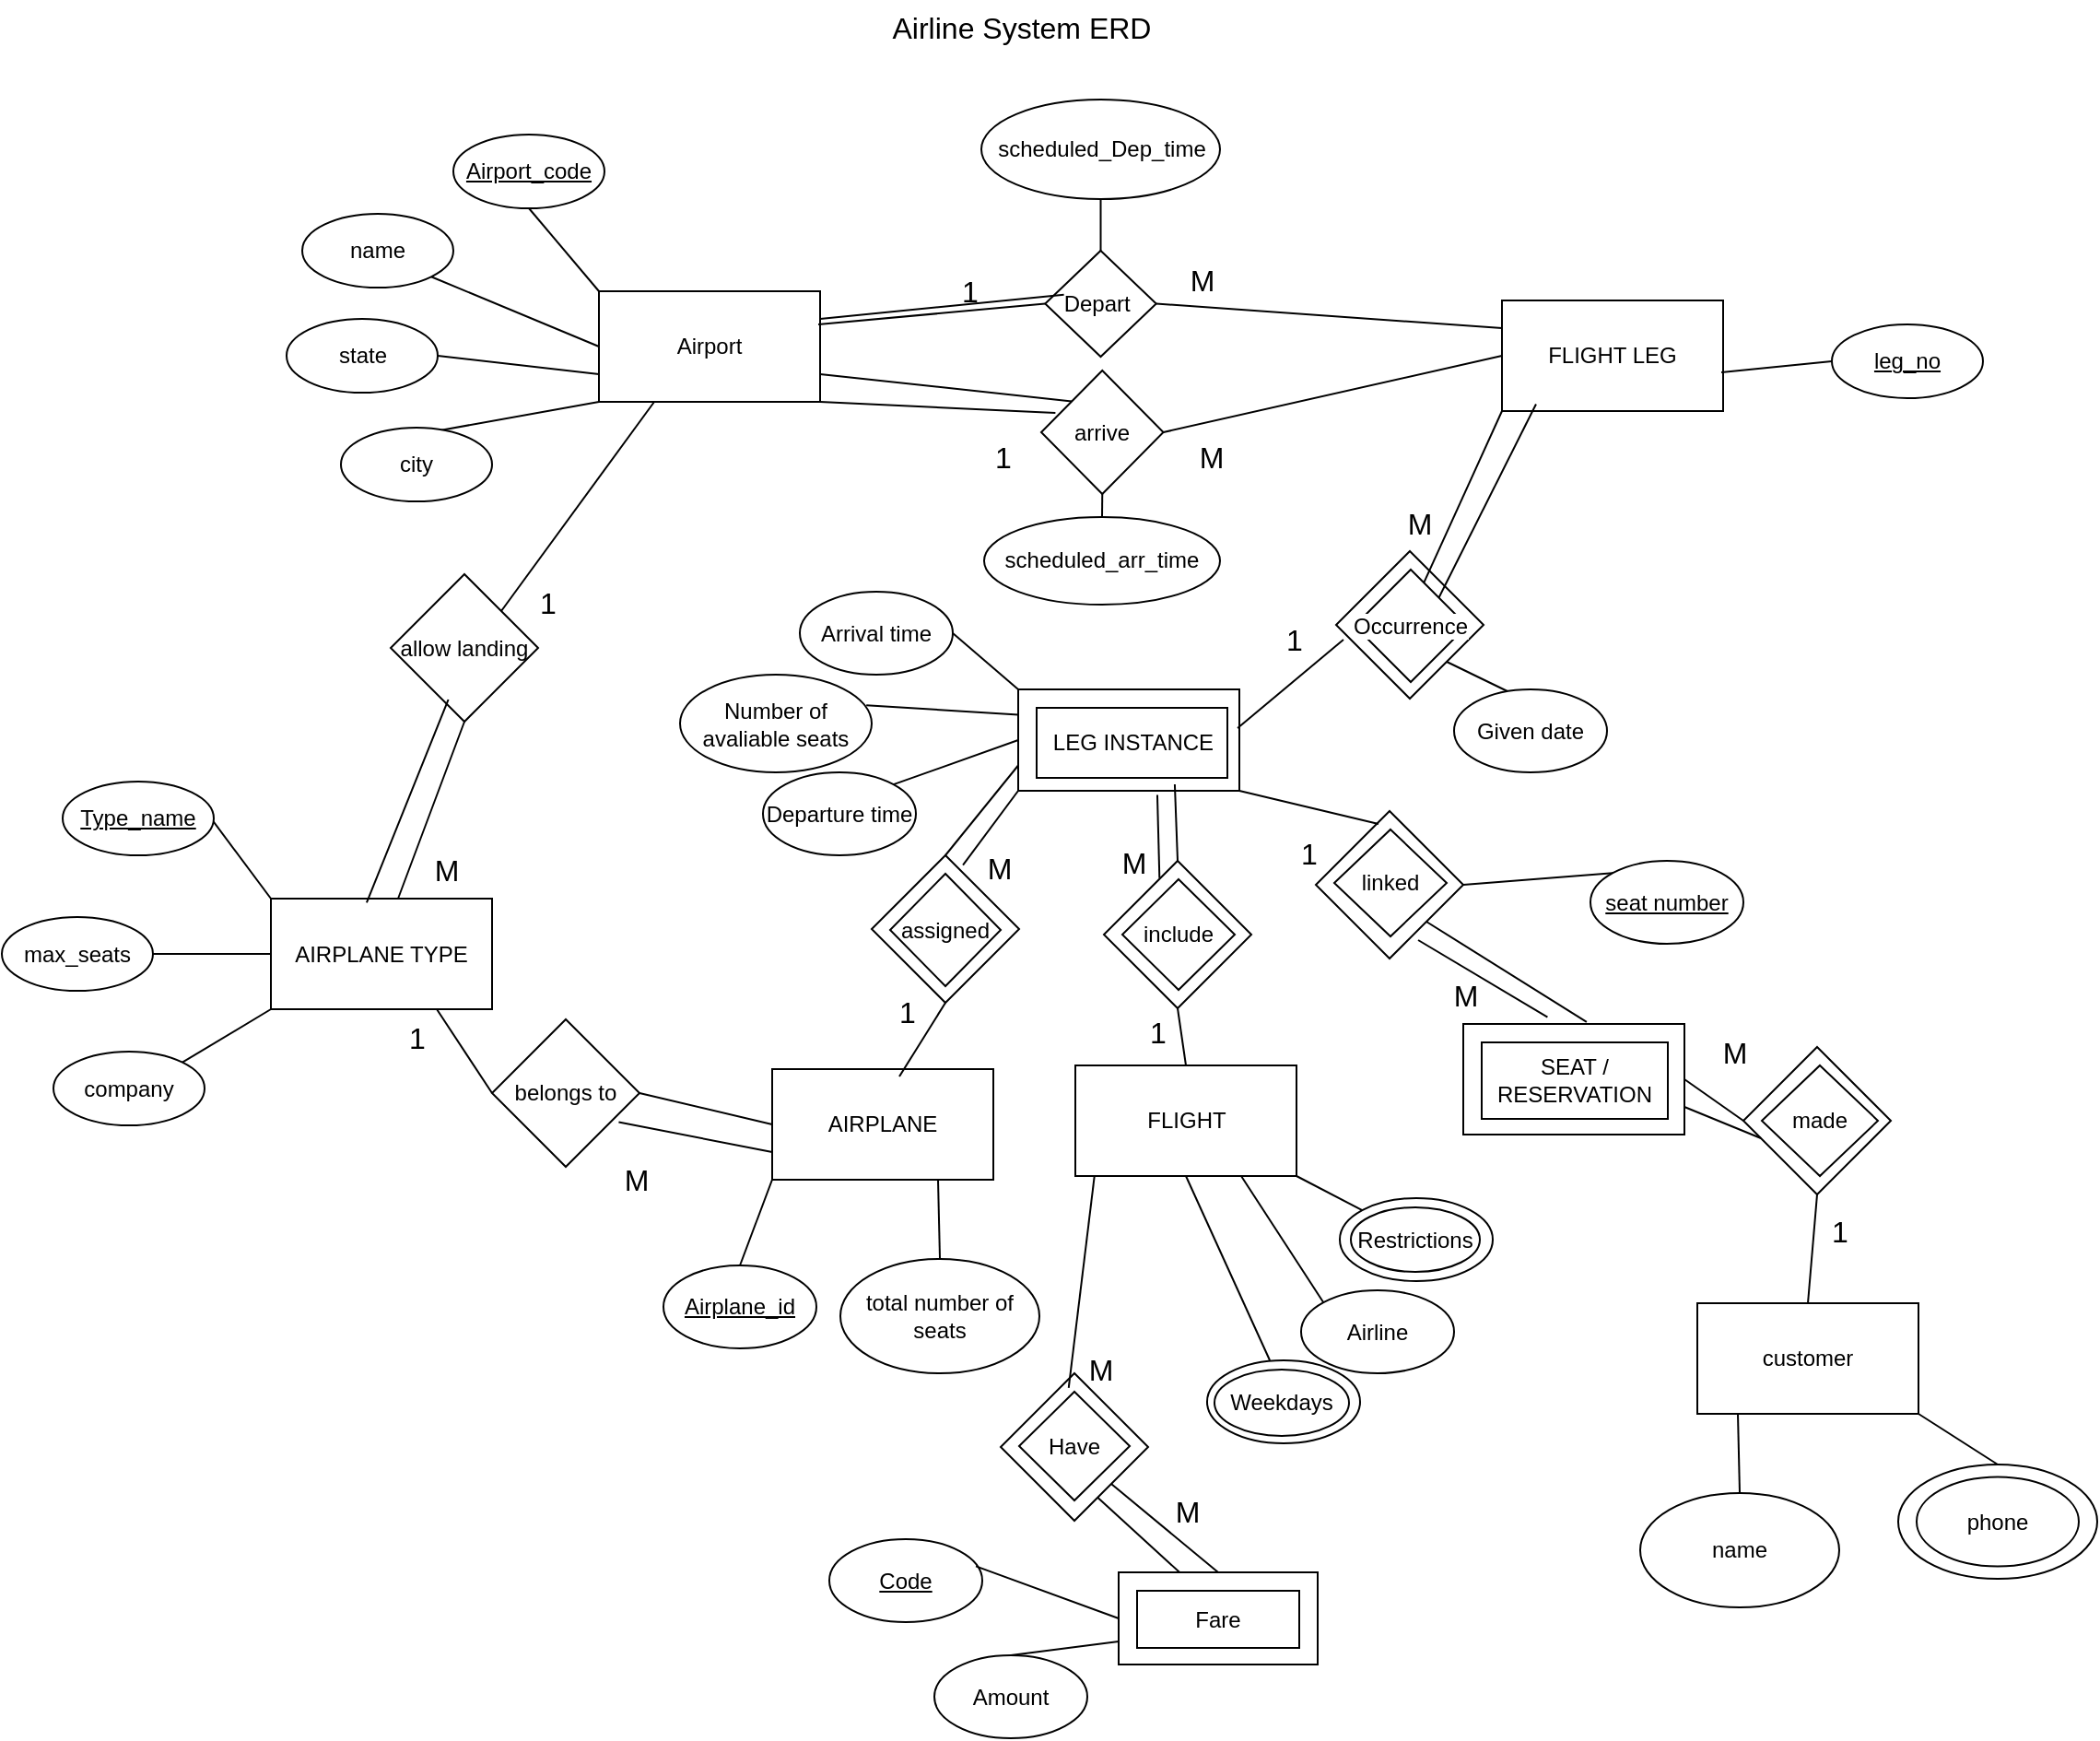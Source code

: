 <mxfile version="26.1.0">
  <diagram name="Page-1" id="H1IXSLMZ-ifQiYaxo1dl">
    <mxGraphModel dx="2400" dy="1438" grid="0" gridSize="10" guides="1" tooltips="1" connect="1" arrows="1" fold="1" page="0" pageScale="1" pageWidth="850" pageHeight="1100" math="0" shadow="0">
      <root>
        <mxCell id="0" />
        <mxCell id="1" parent="0" />
        <mxCell id="LOCd6UUGv3mW9nOgF0pl-1" value="Airport" style="rounded=0;whiteSpace=wrap;html=1;" vertex="1" parent="1">
          <mxGeometry x="-33" y="80" width="120" height="60" as="geometry" />
        </mxCell>
        <mxCell id="LOCd6UUGv3mW9nOgF0pl-2" value="" style="endArrow=none;html=1;rounded=0;fontSize=12;startSize=8;endSize=8;curved=1;entryX=0;entryY=1;entryDx=0;entryDy=0;exitX=0.655;exitY=0.037;exitDx=0;exitDy=0;exitPerimeter=0;" edge="1" parent="1" source="LOCd6UUGv3mW9nOgF0pl-9" target="LOCd6UUGv3mW9nOgF0pl-1">
          <mxGeometry width="50" height="50" relative="1" as="geometry">
            <mxPoint x="-81" y="205" as="sourcePoint" />
            <mxPoint x="-31" y="155" as="targetPoint" />
          </mxGeometry>
        </mxCell>
        <mxCell id="LOCd6UUGv3mW9nOgF0pl-3" value="" style="endArrow=none;html=1;rounded=0;fontSize=12;startSize=8;endSize=8;curved=1;exitX=1;exitY=0.5;exitDx=0;exitDy=0;entryX=0;entryY=0.75;entryDx=0;entryDy=0;" edge="1" parent="1" source="LOCd6UUGv3mW9nOgF0pl-8" target="LOCd6UUGv3mW9nOgF0pl-1">
          <mxGeometry width="50" height="50" relative="1" as="geometry">
            <mxPoint x="-108" y="171" as="sourcePoint" />
            <mxPoint x="-37" y="133" as="targetPoint" />
          </mxGeometry>
        </mxCell>
        <mxCell id="LOCd6UUGv3mW9nOgF0pl-4" value="" style="endArrow=none;html=1;rounded=0;fontSize=12;startSize=8;endSize=8;curved=1;entryX=0;entryY=0.5;entryDx=0;entryDy=0;exitX=1;exitY=1;exitDx=0;exitDy=0;" edge="1" parent="1" source="LOCd6UUGv3mW9nOgF0pl-7" target="LOCd6UUGv3mW9nOgF0pl-1">
          <mxGeometry width="50" height="50" relative="1" as="geometry">
            <mxPoint x="-111" y="90" as="sourcePoint" />
            <mxPoint x="-49" y="116" as="targetPoint" />
          </mxGeometry>
        </mxCell>
        <mxCell id="LOCd6UUGv3mW9nOgF0pl-5" value="" style="endArrow=none;html=1;rounded=0;fontSize=12;startSize=8;endSize=8;curved=1;entryX=0;entryY=0;entryDx=0;entryDy=0;exitX=0.5;exitY=1;exitDx=0;exitDy=0;" edge="1" parent="1" source="LOCd6UUGv3mW9nOgF0pl-6" target="LOCd6UUGv3mW9nOgF0pl-1">
          <mxGeometry width="50" height="50" relative="1" as="geometry">
            <mxPoint x="-87" y="50" as="sourcePoint" />
            <mxPoint x="-53" y="-17" as="targetPoint" />
          </mxGeometry>
        </mxCell>
        <mxCell id="LOCd6UUGv3mW9nOgF0pl-6" value="&lt;u&gt;Airport_code&lt;/u&gt;" style="ellipse;whiteSpace=wrap;html=1;" vertex="1" parent="1">
          <mxGeometry x="-112" y="-5" width="82" height="40" as="geometry" />
        </mxCell>
        <mxCell id="LOCd6UUGv3mW9nOgF0pl-7" value="name" style="ellipse;whiteSpace=wrap;html=1;" vertex="1" parent="1">
          <mxGeometry x="-194" y="38" width="82" height="40" as="geometry" />
        </mxCell>
        <mxCell id="LOCd6UUGv3mW9nOgF0pl-8" value="state" style="ellipse;whiteSpace=wrap;html=1;" vertex="1" parent="1">
          <mxGeometry x="-202.5" y="95" width="82" height="40" as="geometry" />
        </mxCell>
        <mxCell id="LOCd6UUGv3mW9nOgF0pl-9" value="city" style="ellipse;whiteSpace=wrap;html=1;" vertex="1" parent="1">
          <mxGeometry x="-173" y="154" width="82" height="40" as="geometry" />
        </mxCell>
        <mxCell id="LOCd6UUGv3mW9nOgF0pl-10" value="AIRPLANE" style="rounded=0;whiteSpace=wrap;html=1;" vertex="1" parent="1">
          <mxGeometry x="61" y="502" width="120" height="60" as="geometry" />
        </mxCell>
        <mxCell id="LOCd6UUGv3mW9nOgF0pl-11" value="LEG INSTANCE" style="rounded=0;whiteSpace=wrap;html=1;" vertex="1" parent="1">
          <mxGeometry x="194.5" y="296" width="120" height="55" as="geometry" />
        </mxCell>
        <mxCell id="LOCd6UUGv3mW9nOgF0pl-14" value="&lt;span style=&quot;color: rgb(0, 0, 0); font-family: Helvetica; font-size: 12px; font-style: normal; font-variant-ligatures: normal; font-variant-caps: normal; font-weight: 400; letter-spacing: normal; orphans: 2; text-align: center; text-indent: 0px; text-transform: none; widows: 2; word-spacing: 0px; -webkit-text-stroke-width: 0px; white-space: normal; background-color: rgb(255, 255, 255); text-decoration-thickness: initial; text-decoration-style: initial; text-decoration-color: initial; float: none; display: inline !important;&quot;&gt;SEAT / RESERVATION&lt;/span&gt;" style="rounded=0;whiteSpace=wrap;html=1;" vertex="1" parent="1">
          <mxGeometry x="436" y="477.5" width="120" height="60" as="geometry" />
        </mxCell>
        <mxCell id="LOCd6UUGv3mW9nOgF0pl-15" value="FLIGHT" style="rounded=0;whiteSpace=wrap;html=1;" vertex="1" parent="1">
          <mxGeometry x="225.5" y="500" width="120" height="60" as="geometry" />
        </mxCell>
        <mxCell id="LOCd6UUGv3mW9nOgF0pl-42" value="       FLIGHT LEG" style="rounded=0;whiteSpace=wrap;html=1;" vertex="1" parent="1">
          <mxGeometry x="457" y="85" width="120" height="60" as="geometry" />
        </mxCell>
        <mxCell id="LOCd6UUGv3mW9nOgF0pl-59" value="" style="endArrow=none;html=1;rounded=0;fontSize=12;startSize=8;endSize=8;curved=1;entryX=0.992;entryY=0.65;entryDx=0;entryDy=0;entryPerimeter=0;exitX=0;exitY=0.5;exitDx=0;exitDy=0;" edge="1" parent="1" source="LOCd6UUGv3mW9nOgF0pl-60" target="LOCd6UUGv3mW9nOgF0pl-42">
          <mxGeometry width="50" height="50" relative="1" as="geometry">
            <mxPoint x="680" y="193" as="sourcePoint" />
            <mxPoint x="834" y="219.5" as="targetPoint" />
          </mxGeometry>
        </mxCell>
        <mxCell id="LOCd6UUGv3mW9nOgF0pl-60" value="leg_no" style="ellipse;whiteSpace=wrap;html=1;fontStyle=4;verticalAlign=middle;labelBackgroundColor=none;labelBorderColor=none;textShadow=0;fontColor=default;" vertex="1" parent="1">
          <mxGeometry x="636" y="98" width="82" height="40" as="geometry" />
        </mxCell>
        <mxCell id="LOCd6UUGv3mW9nOgF0pl-63" value="Departure time" style="ellipse;whiteSpace=wrap;html=1;" vertex="1" parent="1">
          <mxGeometry x="56" y="341" width="83" height="45" as="geometry" />
        </mxCell>
        <mxCell id="LOCd6UUGv3mW9nOgF0pl-64" value="" style="endArrow=none;html=1;rounded=0;fontSize=12;startSize=8;endSize=8;curved=1;exitX=1;exitY=0;exitDx=0;exitDy=0;entryX=0;entryY=0.5;entryDx=0;entryDy=0;" edge="1" parent="1" source="LOCd6UUGv3mW9nOgF0pl-63" target="LOCd6UUGv3mW9nOgF0pl-11">
          <mxGeometry width="50" height="50" relative="1" as="geometry">
            <mxPoint x="53" y="324" as="sourcePoint" />
            <mxPoint x="110.04" y="289" as="targetPoint" />
          </mxGeometry>
        </mxCell>
        <mxCell id="LOCd6UUGv3mW9nOgF0pl-65" value="Arrival time" style="ellipse;whiteSpace=wrap;html=1;" vertex="1" parent="1">
          <mxGeometry x="76" y="243" width="83" height="45" as="geometry" />
        </mxCell>
        <mxCell id="LOCd6UUGv3mW9nOgF0pl-66" value="" style="endArrow=none;html=1;rounded=0;fontSize=12;startSize=8;endSize=8;curved=1;entryX=1;entryY=0.5;entryDx=0;entryDy=0;exitX=0;exitY=0;exitDx=0;exitDy=0;" edge="1" parent="1" source="LOCd6UUGv3mW9nOgF0pl-11" target="LOCd6UUGv3mW9nOgF0pl-65">
          <mxGeometry width="50" height="50" relative="1" as="geometry">
            <mxPoint x="87" y="269" as="sourcePoint" />
            <mxPoint x="47" y="276" as="targetPoint" />
          </mxGeometry>
        </mxCell>
        <mxCell id="LOCd6UUGv3mW9nOgF0pl-67" value="Number of avaliable seats" style="ellipse;whiteSpace=wrap;html=1;" vertex="1" parent="1">
          <mxGeometry x="11" y="288" width="104" height="53" as="geometry" />
        </mxCell>
        <mxCell id="LOCd6UUGv3mW9nOgF0pl-68" value="" style="endArrow=none;html=1;rounded=0;fontSize=12;startSize=8;endSize=8;curved=1;entryX=0;entryY=0.25;entryDx=0;entryDy=0;exitX=0.972;exitY=0.314;exitDx=0;exitDy=0;exitPerimeter=0;" edge="1" parent="1" source="LOCd6UUGv3mW9nOgF0pl-67" target="LOCd6UUGv3mW9nOgF0pl-11">
          <mxGeometry width="50" height="50" relative="1" as="geometry">
            <mxPoint x="251" y="352" as="sourcePoint" />
            <mxPoint x="251" y="327" as="targetPoint" />
          </mxGeometry>
        </mxCell>
        <mxCell id="LOCd6UUGv3mW9nOgF0pl-77" value="Given date" style="ellipse;whiteSpace=wrap;html=1;" vertex="1" parent="1">
          <mxGeometry x="431" y="296" width="83" height="45" as="geometry" />
        </mxCell>
        <mxCell id="LOCd6UUGv3mW9nOgF0pl-79" value="" style="rhombus;whiteSpace=wrap;html=1;" vertex="1" parent="1">
          <mxGeometry x="367" y="221" width="80" height="80" as="geometry" />
        </mxCell>
        <mxCell id="LOCd6UUGv3mW9nOgF0pl-80" value="" style="endArrow=none;html=1;rounded=0;fontSize=12;startSize=8;endSize=8;curved=1;exitX=0.992;exitY=0.382;exitDx=0;exitDy=0;exitPerimeter=0;entryX=0.05;entryY=0.6;entryDx=0;entryDy=0;entryPerimeter=0;" edge="1" parent="1" source="LOCd6UUGv3mW9nOgF0pl-11" target="LOCd6UUGv3mW9nOgF0pl-79">
          <mxGeometry width="50" height="50" relative="1" as="geometry">
            <mxPoint x="334" y="322" as="sourcePoint" />
            <mxPoint x="384" y="272" as="targetPoint" />
          </mxGeometry>
        </mxCell>
        <mxCell id="LOCd6UUGv3mW9nOgF0pl-81" value="" style="endArrow=none;html=1;rounded=0;fontSize=12;startSize=8;endSize=8;curved=1;exitX=0.607;exitY=0.139;exitDx=0;exitDy=0;exitPerimeter=0;entryX=0;entryY=1;entryDx=0;entryDy=0;" edge="1" parent="1" source="LOCd6UUGv3mW9nOgF0pl-222" target="LOCd6UUGv3mW9nOgF0pl-42">
          <mxGeometry width="50" height="50" relative="1" as="geometry">
            <mxPoint x="426" y="241" as="sourcePoint" />
            <mxPoint x="495" y="227" as="targetPoint" />
          </mxGeometry>
        </mxCell>
        <mxCell id="LOCd6UUGv3mW9nOgF0pl-82" value="" style="endArrow=none;html=1;rounded=0;fontSize=12;startSize=8;endSize=8;curved=1;exitX=0.349;exitY=0.022;exitDx=0;exitDy=0;exitPerimeter=0;entryX=1;entryY=1;entryDx=0;entryDy=0;" edge="1" parent="1" source="LOCd6UUGv3mW9nOgF0pl-77" target="LOCd6UUGv3mW9nOgF0pl-79">
          <mxGeometry width="50" height="50" relative="1" as="geometry">
            <mxPoint x="367" y="319" as="sourcePoint" />
            <mxPoint x="420" y="293" as="targetPoint" />
          </mxGeometry>
        </mxCell>
        <mxCell id="LOCd6UUGv3mW9nOgF0pl-83" value="   linked " style="rhombus;whiteSpace=wrap;html=1;" vertex="1" parent="1">
          <mxGeometry x="356" y="362" width="80" height="80" as="geometry" />
        </mxCell>
        <mxCell id="LOCd6UUGv3mW9nOgF0pl-84" value="  assigned " style="rhombus;whiteSpace=wrap;html=1;" vertex="1" parent="1">
          <mxGeometry x="115" y="386" width="80" height="80" as="geometry" />
        </mxCell>
        <mxCell id="LOCd6UUGv3mW9nOgF0pl-85" value="" style="endArrow=none;html=1;rounded=0;fontSize=12;startSize=8;endSize=8;curved=1;entryX=1;entryY=1;entryDx=0;entryDy=0;exitX=0.425;exitY=0.088;exitDx=0;exitDy=0;exitPerimeter=0;" edge="1" parent="1" source="LOCd6UUGv3mW9nOgF0pl-83" target="LOCd6UUGv3mW9nOgF0pl-11">
          <mxGeometry width="50" height="50" relative="1" as="geometry">
            <mxPoint x="390" y="383" as="sourcePoint" />
            <mxPoint x="325" y="350" as="targetPoint" />
          </mxGeometry>
        </mxCell>
        <mxCell id="LOCd6UUGv3mW9nOgF0pl-86" value="" style="endArrow=none;html=1;rounded=0;fontSize=12;startSize=8;endSize=8;curved=1;entryX=0.5;entryY=0;entryDx=0;entryDy=0;exitX=0;exitY=0.75;exitDx=0;exitDy=0;" edge="1" parent="1" source="LOCd6UUGv3mW9nOgF0pl-11" target="LOCd6UUGv3mW9nOgF0pl-84">
          <mxGeometry width="50" height="50" relative="1" as="geometry">
            <mxPoint x="199" y="327" as="sourcePoint" />
            <mxPoint x="134" y="294" as="targetPoint" />
          </mxGeometry>
        </mxCell>
        <mxCell id="LOCd6UUGv3mW9nOgF0pl-87" value="" style="endArrow=none;html=1;rounded=0;fontSize=12;startSize=8;endSize=8;curved=1;exitX=0.575;exitY=0.067;exitDx=0;exitDy=0;exitPerimeter=0;entryX=0.5;entryY=1;entryDx=0;entryDy=0;" edge="1" parent="1" source="LOCd6UUGv3mW9nOgF0pl-10" target="LOCd6UUGv3mW9nOgF0pl-84">
          <mxGeometry width="50" height="50" relative="1" as="geometry">
            <mxPoint x="136" y="514" as="sourcePoint" />
            <mxPoint x="197" y="464" as="targetPoint" />
          </mxGeometry>
        </mxCell>
        <mxCell id="LOCd6UUGv3mW9nOgF0pl-88" value="" style="endArrow=none;html=1;rounded=0;fontSize=12;startSize=8;endSize=8;curved=1;entryX=1;entryY=1;entryDx=0;entryDy=0;exitX=0.558;exitY=-0.017;exitDx=0;exitDy=0;exitPerimeter=0;" edge="1" parent="1" source="LOCd6UUGv3mW9nOgF0pl-14" target="LOCd6UUGv3mW9nOgF0pl-83">
          <mxGeometry width="50" height="50" relative="1" as="geometry">
            <mxPoint x="497" y="494" as="sourcePoint" />
            <mxPoint x="434" y="433" as="targetPoint" />
          </mxGeometry>
        </mxCell>
        <mxCell id="LOCd6UUGv3mW9nOgF0pl-89" value="Weekdays" style="ellipse;whiteSpace=wrap;html=1;" vertex="1" parent="1">
          <mxGeometry x="297" y="660" width="83" height="45" as="geometry" />
        </mxCell>
        <mxCell id="LOCd6UUGv3mW9nOgF0pl-90" value="" style="endArrow=none;html=1;rounded=0;fontSize=12;startSize=8;endSize=8;curved=1;entryX=0.41;entryY=0;entryDx=0;entryDy=0;exitX=0.5;exitY=1;exitDx=0;exitDy=0;entryPerimeter=0;" edge="1" parent="1" source="LOCd6UUGv3mW9nOgF0pl-15" target="LOCd6UUGv3mW9nOgF0pl-89">
          <mxGeometry width="50" height="50" relative="1" as="geometry">
            <mxPoint x="282" y="-109" as="sourcePoint" />
            <mxPoint x="282" y="-171" as="targetPoint" />
          </mxGeometry>
        </mxCell>
        <mxCell id="LOCd6UUGv3mW9nOgF0pl-91" value="total number of seats" style="ellipse;whiteSpace=wrap;html=1;" vertex="1" parent="1">
          <mxGeometry x="98" y="605" width="108" height="62" as="geometry" />
        </mxCell>
        <mxCell id="LOCd6UUGv3mW9nOgF0pl-93" value="Airplane_id" style="ellipse;whiteSpace=wrap;html=1;fontStyle=4" vertex="1" parent="1">
          <mxGeometry x="2" y="608.5" width="83" height="45" as="geometry" />
        </mxCell>
        <mxCell id="LOCd6UUGv3mW9nOgF0pl-94" value="" style="endArrow=none;html=1;rounded=0;fontSize=12;startSize=8;endSize=8;curved=1;entryX=0.5;entryY=0;entryDx=0;entryDy=0;exitX=0;exitY=1;exitDx=0;exitDy=0;" edge="1" parent="1" source="LOCd6UUGv3mW9nOgF0pl-10" target="LOCd6UUGv3mW9nOgF0pl-93">
          <mxGeometry width="50" height="50" relative="1" as="geometry">
            <mxPoint x="8" y="713" as="sourcePoint" />
            <mxPoint x="8" y="651" as="targetPoint" />
          </mxGeometry>
        </mxCell>
        <mxCell id="LOCd6UUGv3mW9nOgF0pl-99" value="" style="endArrow=none;html=1;rounded=0;fontSize=12;startSize=8;endSize=8;curved=1;entryX=0.5;entryY=0;entryDx=0;entryDy=0;exitX=0.75;exitY=1;exitDx=0;exitDy=0;" edge="1" parent="1" source="LOCd6UUGv3mW9nOgF0pl-10" target="LOCd6UUGv3mW9nOgF0pl-91">
          <mxGeometry width="50" height="50" relative="1" as="geometry">
            <mxPoint x="244" y="569" as="sourcePoint" />
            <mxPoint x="141" y="599" as="targetPoint" />
          </mxGeometry>
        </mxCell>
        <mxCell id="LOCd6UUGv3mW9nOgF0pl-100" value="" style="endArrow=none;html=1;rounded=0;fontSize=12;startSize=8;endSize=8;curved=1;entryX=1;entryY=0.5;entryDx=0;entryDy=0;exitX=0;exitY=0.5;exitDx=0;exitDy=0;" edge="1" parent="1" source="LOCd6UUGv3mW9nOgF0pl-102" target="LOCd6UUGv3mW9nOgF0pl-14">
          <mxGeometry width="50" height="50" relative="1" as="geometry">
            <mxPoint x="581" y="532" as="sourcePoint" />
            <mxPoint x="509.5" y="532" as="targetPoint" />
          </mxGeometry>
        </mxCell>
        <mxCell id="LOCd6UUGv3mW9nOgF0pl-101" value="customer" style="rounded=0;whiteSpace=wrap;html=1;" vertex="1" parent="1">
          <mxGeometry x="563" y="629" width="120" height="60" as="geometry" />
        </mxCell>
        <mxCell id="LOCd6UUGv3mW9nOgF0pl-102" value="   made" style="rhombus;whiteSpace=wrap;html=1;" vertex="1" parent="1">
          <mxGeometry x="588" y="490" width="80" height="80" as="geometry" />
        </mxCell>
        <mxCell id="LOCd6UUGv3mW9nOgF0pl-104" value="" style="endArrow=none;html=1;rounded=0;fontSize=12;startSize=8;endSize=8;curved=1;entryX=0.5;entryY=0;entryDx=0;entryDy=0;exitX=0.5;exitY=1;exitDx=0;exitDy=0;" edge="1" parent="1" source="LOCd6UUGv3mW9nOgF0pl-102" target="LOCd6UUGv3mW9nOgF0pl-101">
          <mxGeometry width="50" height="50" relative="1" as="geometry">
            <mxPoint x="631" y="599" as="sourcePoint" />
            <mxPoint x="553" y="601" as="targetPoint" />
          </mxGeometry>
        </mxCell>
        <mxCell id="LOCd6UUGv3mW9nOgF0pl-105" value="" style="ellipse;whiteSpace=wrap;html=1;" vertex="1" parent="1">
          <mxGeometry x="672" y="716.5" width="108" height="62" as="geometry" />
        </mxCell>
        <mxCell id="LOCd6UUGv3mW9nOgF0pl-106" value="" style="endArrow=none;html=1;rounded=0;fontSize=12;startSize=8;endSize=8;curved=1;entryX=0.5;entryY=0;entryDx=0;entryDy=0;exitX=1;exitY=1;exitDx=0;exitDy=0;" edge="1" parent="1" target="LOCd6UUGv3mW9nOgF0pl-105" source="LOCd6UUGv3mW9nOgF0pl-101">
          <mxGeometry width="50" height="50" relative="1" as="geometry">
            <mxPoint x="725" y="673.5" as="sourcePoint" />
            <mxPoint x="715" y="710.5" as="targetPoint" />
          </mxGeometry>
        </mxCell>
        <mxCell id="LOCd6UUGv3mW9nOgF0pl-107" value="name" style="ellipse;whiteSpace=wrap;html=1;" vertex="1" parent="1">
          <mxGeometry x="532" y="732" width="108" height="62" as="geometry" />
        </mxCell>
        <mxCell id="LOCd6UUGv3mW9nOgF0pl-108" value="" style="endArrow=none;html=1;rounded=0;fontSize=12;startSize=8;endSize=8;curved=1;entryX=0.5;entryY=0;entryDx=0;entryDy=0;exitX=0.75;exitY=1;exitDx=0;exitDy=0;" edge="1" parent="1" target="LOCd6UUGv3mW9nOgF0pl-107">
          <mxGeometry width="50" height="50" relative="1" as="geometry">
            <mxPoint x="585" y="689" as="sourcePoint" />
            <mxPoint x="575" y="726" as="targetPoint" />
          </mxGeometry>
        </mxCell>
        <mxCell id="LOCd6UUGv3mW9nOgF0pl-109" value="" style="endArrow=none;html=1;rounded=0;fontSize=12;startSize=8;endSize=8;curved=1;entryX=1;entryY=0.5;entryDx=0;entryDy=0;exitX=0;exitY=0;exitDx=0;exitDy=0;" edge="1" parent="1" source="LOCd6UUGv3mW9nOgF0pl-110" target="LOCd6UUGv3mW9nOgF0pl-83">
          <mxGeometry width="50" height="50" relative="1" as="geometry">
            <mxPoint x="506" y="420" as="sourcePoint" />
            <mxPoint x="428" y="422" as="targetPoint" />
          </mxGeometry>
        </mxCell>
        <mxCell id="LOCd6UUGv3mW9nOgF0pl-110" value="seat number" style="ellipse;whiteSpace=wrap;html=1;fontStyle=4" vertex="1" parent="1">
          <mxGeometry x="505" y="389" width="83" height="45" as="geometry" />
        </mxCell>
        <mxCell id="LOCd6UUGv3mW9nOgF0pl-113" value="" style="endArrow=none;html=1;rounded=0;fontSize=12;startSize=8;endSize=8;curved=1;entryX=0;entryY=0;entryDx=0;entryDy=0;exitX=1;exitY=0;exitDx=0;exitDy=0;" edge="1" parent="1" source="LOCd6UUGv3mW9nOgF0pl-115" target="LOCd6UUGv3mW9nOgF0pl-114">
          <mxGeometry width="50" height="50" relative="1" as="geometry">
            <mxPoint x="-290" y="497" as="sourcePoint" />
            <mxPoint x="-235" y="501" as="targetPoint" />
          </mxGeometry>
        </mxCell>
        <mxCell id="LOCd6UUGv3mW9nOgF0pl-114" value="       AIRPLANE TYPE " style="rounded=0;whiteSpace=wrap;html=1;" vertex="1" parent="1">
          <mxGeometry x="-211" y="409.5" width="120" height="60" as="geometry" />
        </mxCell>
        <mxCell id="LOCd6UUGv3mW9nOgF0pl-115" value="Type_name" style="ellipse;whiteSpace=wrap;html=1;fontStyle=4" vertex="1" parent="1">
          <mxGeometry x="-324" y="346" width="82" height="40" as="geometry" />
        </mxCell>
        <mxCell id="LOCd6UUGv3mW9nOgF0pl-116" value="company" style="ellipse;whiteSpace=wrap;html=1;" vertex="1" parent="1">
          <mxGeometry x="-329" y="492.5" width="82" height="40" as="geometry" />
        </mxCell>
        <mxCell id="LOCd6UUGv3mW9nOgF0pl-117" value="" style="endArrow=none;html=1;rounded=0;fontSize=12;startSize=8;endSize=8;curved=1;exitX=1;exitY=0;exitDx=0;exitDy=0;entryX=0;entryY=1;entryDx=0;entryDy=0;" edge="1" parent="1" source="LOCd6UUGv3mW9nOgF0pl-116" target="LOCd6UUGv3mW9nOgF0pl-114">
          <mxGeometry width="50" height="50" relative="1" as="geometry">
            <mxPoint x="-314" y="641" as="sourcePoint" />
            <mxPoint x="-307" y="697" as="targetPoint" />
          </mxGeometry>
        </mxCell>
        <mxCell id="LOCd6UUGv3mW9nOgF0pl-118" value="max_seats" style="ellipse;whiteSpace=wrap;html=1;" vertex="1" parent="1">
          <mxGeometry x="-357" y="419.5" width="82" height="40" as="geometry" />
        </mxCell>
        <mxCell id="LOCd6UUGv3mW9nOgF0pl-119" value="" style="endArrow=none;html=1;rounded=0;fontSize=12;startSize=8;endSize=8;curved=1;entryX=1;entryY=0.5;entryDx=0;entryDy=0;exitX=0;exitY=0.5;exitDx=0;exitDy=0;" edge="1" parent="1" target="LOCd6UUGv3mW9nOgF0pl-118" source="LOCd6UUGv3mW9nOgF0pl-114">
          <mxGeometry width="50" height="50" relative="1" as="geometry">
            <mxPoint x="-374.5" y="623" as="sourcePoint" />
            <mxPoint x="-298.5" y="658" as="targetPoint" />
          </mxGeometry>
        </mxCell>
        <mxCell id="LOCd6UUGv3mW9nOgF0pl-120" value="  belongs to" style="rhombus;whiteSpace=wrap;html=1;" vertex="1" parent="1">
          <mxGeometry x="-91" y="475" width="80" height="80" as="geometry" />
        </mxCell>
        <mxCell id="LOCd6UUGv3mW9nOgF0pl-121" value="" style="endArrow=none;html=1;rounded=0;fontSize=12;startSize=8;endSize=8;curved=1;entryX=0;entryY=0.5;entryDx=0;entryDy=0;exitX=0.75;exitY=1;exitDx=0;exitDy=0;" edge="1" parent="1" source="LOCd6UUGv3mW9nOgF0pl-114" target="LOCd6UUGv3mW9nOgF0pl-120">
          <mxGeometry width="50" height="50" relative="1" as="geometry">
            <mxPoint x="-133" y="553" as="sourcePoint" />
            <mxPoint x="-57" y="588" as="targetPoint" />
          </mxGeometry>
        </mxCell>
        <mxCell id="LOCd6UUGv3mW9nOgF0pl-122" value="" style="endArrow=none;html=1;rounded=0;fontSize=12;startSize=8;endSize=8;curved=1;entryX=0;entryY=0.75;entryDx=0;entryDy=0;exitX=0.859;exitY=0.697;exitDx=0;exitDy=0;exitPerimeter=0;" edge="1" parent="1" source="LOCd6UUGv3mW9nOgF0pl-120" target="LOCd6UUGv3mW9nOgF0pl-10">
          <mxGeometry width="50" height="50" relative="1" as="geometry">
            <mxPoint x="-15" y="510" as="sourcePoint" />
            <mxPoint x="58" y="510" as="targetPoint" />
          </mxGeometry>
        </mxCell>
        <mxCell id="LOCd6UUGv3mW9nOgF0pl-123" value="" style="endArrow=none;html=1;rounded=0;fontSize=12;startSize=8;endSize=8;curved=1;entryX=0.25;entryY=1;entryDx=0;entryDy=0;exitX=1;exitY=0;exitDx=0;exitDy=0;" edge="1" parent="1" source="LOCd6UUGv3mW9nOgF0pl-124" target="LOCd6UUGv3mW9nOgF0pl-1">
          <mxGeometry width="50" height="50" relative="1" as="geometry">
            <mxPoint x="-113" y="364" as="sourcePoint" />
            <mxPoint x="-25" y="314" as="targetPoint" />
          </mxGeometry>
        </mxCell>
        <mxCell id="LOCd6UUGv3mW9nOgF0pl-124" value="allow landing" style="rhombus;whiteSpace=wrap;html=1;" vertex="1" parent="1">
          <mxGeometry x="-146" y="233.5" width="80" height="80" as="geometry" />
        </mxCell>
        <mxCell id="LOCd6UUGv3mW9nOgF0pl-125" value="" style="endArrow=none;html=1;rounded=0;fontSize=12;startSize=8;endSize=8;curved=1;exitX=0.575;exitY=0;exitDx=0;exitDy=0;entryX=0.5;entryY=1;entryDx=0;entryDy=0;exitPerimeter=0;" edge="1" parent="1" source="LOCd6UUGv3mW9nOgF0pl-114" target="LOCd6UUGv3mW9nOgF0pl-124">
          <mxGeometry width="50" height="50" relative="1" as="geometry">
            <mxPoint x="-82" y="525" as="sourcePoint" />
            <mxPoint x="-89" y="434" as="targetPoint" />
          </mxGeometry>
        </mxCell>
        <mxCell id="LOCd6UUGv3mW9nOgF0pl-127" value="Restrictions" style="ellipse;whiteSpace=wrap;html=1;" vertex="1" parent="1">
          <mxGeometry x="369" y="572" width="83" height="45" as="geometry" />
        </mxCell>
        <mxCell id="LOCd6UUGv3mW9nOgF0pl-128" value="" style="endArrow=none;html=1;rounded=0;fontSize=12;startSize=8;endSize=8;curved=1;entryX=0;entryY=0;entryDx=0;entryDy=0;exitX=1;exitY=1;exitDx=0;exitDy=0;" edge="1" parent="1" target="LOCd6UUGv3mW9nOgF0pl-127" source="LOCd6UUGv3mW9nOgF0pl-15">
          <mxGeometry width="50" height="50" relative="1" as="geometry">
            <mxPoint x="539" y="-135" as="sourcePoint" />
            <mxPoint x="408" y="-167" as="targetPoint" />
          </mxGeometry>
        </mxCell>
        <mxCell id="LOCd6UUGv3mW9nOgF0pl-129" value="Airline" style="ellipse;whiteSpace=wrap;html=1;" vertex="1" parent="1">
          <mxGeometry x="348" y="622" width="83" height="45" as="geometry" />
        </mxCell>
        <mxCell id="LOCd6UUGv3mW9nOgF0pl-130" value="" style="endArrow=none;html=1;rounded=0;fontSize=12;startSize=8;endSize=8;curved=1;entryX=0;entryY=0;entryDx=0;entryDy=0;exitX=0.75;exitY=1;exitDx=0;exitDy=0;" edge="1" parent="1" target="LOCd6UUGv3mW9nOgF0pl-129" source="LOCd6UUGv3mW9nOgF0pl-15">
          <mxGeometry width="50" height="50" relative="1" as="geometry">
            <mxPoint x="321" y="-128" as="sourcePoint" />
            <mxPoint x="190" y="-160" as="targetPoint" />
          </mxGeometry>
        </mxCell>
        <mxCell id="LOCd6UUGv3mW9nOgF0pl-134" value="Have" style="rhombus;whiteSpace=wrap;html=1;" vertex="1" parent="1">
          <mxGeometry x="185" y="667" width="80" height="80" as="geometry" />
        </mxCell>
        <mxCell id="LOCd6UUGv3mW9nOgF0pl-135" value="Amount" style="ellipse;whiteSpace=wrap;html=1;" vertex="1" parent="1">
          <mxGeometry x="149" y="820" width="83" height="45" as="geometry" />
        </mxCell>
        <mxCell id="LOCd6UUGv3mW9nOgF0pl-136" value="" style="endArrow=none;html=1;rounded=0;fontSize=12;startSize=8;endSize=8;curved=1;entryX=0.5;entryY=0;entryDx=0;entryDy=0;exitX=0;exitY=0.75;exitDx=0;exitDy=0;" edge="1" parent="1" source="LOCd6UUGv3mW9nOgF0pl-223" target="LOCd6UUGv3mW9nOgF0pl-135">
          <mxGeometry width="50" height="50" relative="1" as="geometry">
            <mxPoint x="176" y="-21" as="sourcePoint" />
            <mxPoint x="176" y="-83" as="targetPoint" />
          </mxGeometry>
        </mxCell>
        <mxCell id="LOCd6UUGv3mW9nOgF0pl-137" value="Code" style="ellipse;whiteSpace=wrap;html=1;fontStyle=4" vertex="1" parent="1">
          <mxGeometry x="92" y="757" width="83" height="45" as="geometry" />
        </mxCell>
        <mxCell id="LOCd6UUGv3mW9nOgF0pl-138" value="" style="endArrow=none;html=1;rounded=0;fontSize=12;startSize=8;endSize=8;curved=1;entryX=0.958;entryY=0.327;entryDx=0;entryDy=0;exitX=0;exitY=0.5;exitDx=0;exitDy=0;entryPerimeter=0;" edge="1" parent="1" source="LOCd6UUGv3mW9nOgF0pl-223" target="LOCd6UUGv3mW9nOgF0pl-137">
          <mxGeometry width="50" height="50" relative="1" as="geometry">
            <mxPoint x="230" y="-85" as="sourcePoint" />
            <mxPoint x="230" y="-147" as="targetPoint" />
          </mxGeometry>
        </mxCell>
        <mxCell id="LOCd6UUGv3mW9nOgF0pl-142" value="" style="endArrow=none;html=1;rounded=0;fontSize=12;startSize=8;endSize=8;curved=1;exitX=1;exitY=1;exitDx=0;exitDy=0;entryX=0.5;entryY=0;entryDx=0;entryDy=0;" edge="1" parent="1" source="LOCd6UUGv3mW9nOgF0pl-134" target="LOCd6UUGv3mW9nOgF0pl-223">
          <mxGeometry width="50" height="50" relative="1" as="geometry">
            <mxPoint x="426" y="298" as="sourcePoint" />
            <mxPoint x="344" y="-11" as="targetPoint" />
          </mxGeometry>
        </mxCell>
        <mxCell id="LOCd6UUGv3mW9nOgF0pl-144" value="" style="endArrow=none;html=1;rounded=0;fontSize=12;startSize=8;endSize=8;curved=1;exitX=0.5;exitY=0;exitDx=0;exitDy=0;entryX=0.5;entryY=1;entryDx=0;entryDy=0;" edge="1" parent="1" source="LOCd6UUGv3mW9nOgF0pl-15" target="LOCd6UUGv3mW9nOgF0pl-145">
          <mxGeometry width="50" height="50" relative="1" as="geometry">
            <mxPoint x="458" y="-11" as="sourcePoint" />
            <mxPoint x="429" y="23" as="targetPoint" />
          </mxGeometry>
        </mxCell>
        <mxCell id="LOCd6UUGv3mW9nOgF0pl-145" value="include" style="rhombus;whiteSpace=wrap;html=1;" vertex="1" parent="1">
          <mxGeometry x="241" y="389" width="80" height="80" as="geometry" />
        </mxCell>
        <mxCell id="LOCd6UUGv3mW9nOgF0pl-146" value="" style="endArrow=none;html=1;rounded=0;fontSize=12;startSize=8;endSize=8;curved=1;exitX=0.377;exitY=0.117;exitDx=0;exitDy=0;entryX=0.629;entryY=1.041;entryDx=0;entryDy=0;exitPerimeter=0;entryPerimeter=0;" edge="1" parent="1" source="LOCd6UUGv3mW9nOgF0pl-145" target="LOCd6UUGv3mW9nOgF0pl-11">
          <mxGeometry width="50" height="50" relative="1" as="geometry">
            <mxPoint x="175" y="157" as="sourcePoint" />
            <mxPoint x="164" y="269" as="targetPoint" />
          </mxGeometry>
        </mxCell>
        <mxCell id="LOCd6UUGv3mW9nOgF0pl-150" value="" style="endArrow=none;html=1;rounded=0;fontSize=12;startSize=8;endSize=8;curved=1;entryX=0.391;entryY=0.85;entryDx=0;entryDy=0;entryPerimeter=0;exitX=0.433;exitY=0.037;exitDx=0;exitDy=0;exitPerimeter=0;" edge="1" parent="1" source="LOCd6UUGv3mW9nOgF0pl-114" target="LOCd6UUGv3mW9nOgF0pl-124">
          <mxGeometry width="50" height="50" relative="1" as="geometry">
            <mxPoint x="-199" y="490" as="sourcePoint" />
            <mxPoint x="-149" y="440" as="targetPoint" />
          </mxGeometry>
        </mxCell>
        <mxCell id="LOCd6UUGv3mW9nOgF0pl-151" value="" style="endArrow=none;html=1;rounded=0;fontSize=12;startSize=8;endSize=8;curved=1;entryX=0.659;entryY=0.844;entryDx=0;entryDy=0;exitX=0.323;exitY=0.033;exitDx=0;exitDy=0;exitPerimeter=0;entryPerimeter=0;" edge="1" parent="1" source="LOCd6UUGv3mW9nOgF0pl-223" target="LOCd6UUGv3mW9nOgF0pl-134">
          <mxGeometry width="50" height="50" relative="1" as="geometry">
            <mxPoint x="279" y="-94" as="sourcePoint" />
            <mxPoint x="327" y="-148" as="targetPoint" />
          </mxGeometry>
        </mxCell>
        <mxCell id="LOCd6UUGv3mW9nOgF0pl-153" value="phone" style="ellipse;whiteSpace=wrap;html=1;" vertex="1" parent="1">
          <mxGeometry x="682" y="723.25" width="88" height="48.5" as="geometry" />
        </mxCell>
        <mxCell id="LOCd6UUGv3mW9nOgF0pl-156" value="" style="endArrow=none;html=1;rounded=0;fontSize=12;startSize=8;endSize=8;curved=1;entryX=0.154;entryY=0.938;entryDx=0;entryDy=0;entryPerimeter=0;exitX=1;exitY=0;exitDx=0;exitDy=0;" edge="1" parent="1" source="LOCd6UUGv3mW9nOgF0pl-222" target="LOCd6UUGv3mW9nOgF0pl-42">
          <mxGeometry width="50" height="50" relative="1" as="geometry">
            <mxPoint x="436" y="251" as="sourcePoint" />
            <mxPoint x="484" y="227" as="targetPoint" />
          </mxGeometry>
        </mxCell>
        <mxCell id="LOCd6UUGv3mW9nOgF0pl-157" value="M" style="text;html=1;align=center;verticalAlign=middle;resizable=0;points=[];autosize=1;strokeColor=none;fillColor=none;fontSize=16;" vertex="1" parent="1">
          <mxGeometry x="223.75" y="649" width="31" height="31" as="geometry" />
        </mxCell>
        <mxCell id="LOCd6UUGv3mW9nOgF0pl-158" value="M" style="text;html=1;align=center;verticalAlign=middle;resizable=0;points=[];autosize=1;strokeColor=none;fillColor=none;fontSize=16;" vertex="1" parent="1">
          <mxGeometry x="270" y="726" width="31" height="31" as="geometry" />
        </mxCell>
        <mxCell id="LOCd6UUGv3mW9nOgF0pl-159" value="M" style="text;html=1;align=center;verticalAlign=middle;resizable=0;points=[];autosize=1;strokeColor=none;fillColor=none;fontSize=16;" vertex="1" parent="1">
          <mxGeometry x="-132" y="378.5" width="31" height="31" as="geometry" />
        </mxCell>
        <mxCell id="LOCd6UUGv3mW9nOgF0pl-160" value="1" style="text;html=1;align=center;verticalAlign=middle;resizable=0;points=[];autosize=1;strokeColor=none;fillColor=none;fontSize=16;" vertex="1" parent="1">
          <mxGeometry x="-75" y="233.5" width="27" height="31" as="geometry" />
        </mxCell>
        <mxCell id="LOCd6UUGv3mW9nOgF0pl-162" value="" style="endArrow=none;html=1;rounded=0;fontSize=12;startSize=8;endSize=8;curved=1;entryX=0;entryY=1;entryDx=0;entryDy=0;exitX=0.619;exitY=0.066;exitDx=0;exitDy=0;exitPerimeter=0;" edge="1" parent="1" source="LOCd6UUGv3mW9nOgF0pl-84" target="LOCd6UUGv3mW9nOgF0pl-11">
          <mxGeometry width="50" height="50" relative="1" as="geometry">
            <mxPoint x="140" y="516" as="sourcePoint" />
            <mxPoint x="145" y="473" as="targetPoint" />
          </mxGeometry>
        </mxCell>
        <mxCell id="LOCd6UUGv3mW9nOgF0pl-163" value="M" style="text;html=1;align=center;verticalAlign=middle;resizable=0;points=[];autosize=1;strokeColor=none;fillColor=none;fontSize=16;" vertex="1" parent="1">
          <mxGeometry x="168" y="377" width="31" height="31" as="geometry" />
        </mxCell>
        <mxCell id="LOCd6UUGv3mW9nOgF0pl-164" value="1" style="text;html=1;align=center;verticalAlign=middle;resizable=0;points=[];autosize=1;strokeColor=none;fillColor=none;fontSize=16;" vertex="1" parent="1">
          <mxGeometry x="120" y="455" width="27" height="31" as="geometry" />
        </mxCell>
        <mxCell id="LOCd6UUGv3mW9nOgF0pl-165" value="1" style="text;html=1;align=center;verticalAlign=middle;resizable=0;points=[];autosize=1;strokeColor=none;fillColor=none;fontSize=16;" vertex="1" parent="1">
          <mxGeometry x="-145.5" y="469.5" width="27" height="31" as="geometry" />
        </mxCell>
        <mxCell id="LOCd6UUGv3mW9nOgF0pl-167" value="" style="endArrow=none;html=1;rounded=0;fontSize=12;startSize=8;endSize=8;curved=1;entryX=0;entryY=0.5;entryDx=0;entryDy=0;exitX=1;exitY=0.5;exitDx=0;exitDy=0;" edge="1" parent="1" source="LOCd6UUGv3mW9nOgF0pl-120" target="LOCd6UUGv3mW9nOgF0pl-10">
          <mxGeometry width="50" height="50" relative="1" as="geometry">
            <mxPoint x="5" y="569" as="sourcePoint" />
            <mxPoint x="50" y="566" as="targetPoint" />
          </mxGeometry>
        </mxCell>
        <mxCell id="LOCd6UUGv3mW9nOgF0pl-168" value="" style="endArrow=none;html=1;rounded=0;fontSize=12;startSize=8;endSize=8;curved=1;entryX=0.694;entryY=0.875;entryDx=0;entryDy=0;exitX=0.381;exitY=-0.062;exitDx=0;exitDy=0;exitPerimeter=0;entryPerimeter=0;" edge="1" parent="1" source="LOCd6UUGv3mW9nOgF0pl-14" target="LOCd6UUGv3mW9nOgF0pl-83">
          <mxGeometry width="50" height="50" relative="1" as="geometry">
            <mxPoint x="447" y="505" as="sourcePoint" />
            <mxPoint x="398" y="447" as="targetPoint" />
          </mxGeometry>
        </mxCell>
        <mxCell id="LOCd6UUGv3mW9nOgF0pl-169" value="M" style="text;html=1;align=center;verticalAlign=middle;resizable=0;points=[];autosize=1;strokeColor=none;fillColor=none;fontSize=16;" vertex="1" parent="1">
          <mxGeometry x="421" y="446.5" width="31" height="31" as="geometry" />
        </mxCell>
        <mxCell id="LOCd6UUGv3mW9nOgF0pl-170" value="1" style="text;html=1;align=center;verticalAlign=middle;resizable=0;points=[];autosize=1;strokeColor=none;fillColor=none;fontSize=16;" vertex="1" parent="1">
          <mxGeometry x="338" y="369" width="27" height="31" as="geometry" />
        </mxCell>
        <mxCell id="LOCd6UUGv3mW9nOgF0pl-171" value="M" style="text;html=1;align=center;verticalAlign=middle;resizable=0;points=[];autosize=1;strokeColor=none;fillColor=none;fontSize=16;" vertex="1" parent="1">
          <mxGeometry x="396" y="190" width="31" height="31" as="geometry" />
        </mxCell>
        <mxCell id="LOCd6UUGv3mW9nOgF0pl-173" value="" style="endArrow=none;html=1;rounded=0;fontSize=12;startSize=8;endSize=8;curved=1;exitX=0.5;exitY=0;exitDx=0;exitDy=0;entryX=0.708;entryY=0.937;entryDx=0;entryDy=0;entryPerimeter=0;" edge="1" parent="1" source="LOCd6UUGv3mW9nOgF0pl-145" target="LOCd6UUGv3mW9nOgF0pl-11">
          <mxGeometry width="50" height="50" relative="1" as="geometry">
            <mxPoint x="280" y="174" as="sourcePoint" />
            <mxPoint x="271" y="271" as="targetPoint" />
          </mxGeometry>
        </mxCell>
        <mxCell id="LOCd6UUGv3mW9nOgF0pl-176" value="1" style="text;html=1;align=center;verticalAlign=middle;resizable=0;points=[];autosize=1;strokeColor=none;fillColor=none;fontSize=16;" vertex="1" parent="1">
          <mxGeometry x="256.5" y="466" width="27" height="31" as="geometry" />
        </mxCell>
        <mxCell id="LOCd6UUGv3mW9nOgF0pl-177" value="1" style="text;html=1;align=center;verticalAlign=middle;resizable=0;points=[];autosize=1;strokeColor=none;fillColor=none;fontSize=16;" vertex="1" parent="1">
          <mxGeometry x="330" y="253" width="27" height="31" as="geometry" />
        </mxCell>
        <mxCell id="LOCd6UUGv3mW9nOgF0pl-178" value="M" style="text;html=1;align=center;verticalAlign=middle;resizable=0;points=[];autosize=1;strokeColor=none;fillColor=none;fontSize=16;" vertex="1" parent="1">
          <mxGeometry x="-29" y="546" width="31" height="31" as="geometry" />
        </mxCell>
        <mxCell id="LOCd6UUGv3mW9nOgF0pl-179" value="" style="endArrow=none;html=1;rounded=0;fontSize=12;startSize=8;endSize=8;curved=1;entryX=0.992;entryY=0.3;entryDx=0;entryDy=0;exitX=0;exitY=0.5;exitDx=0;exitDy=0;entryPerimeter=0;" edge="1" parent="1" source="LOCd6UUGv3mW9nOgF0pl-181" target="LOCd6UUGv3mW9nOgF0pl-1">
          <mxGeometry width="50" height="50" relative="1" as="geometry">
            <mxPoint x="175" y="119" as="sourcePoint" />
            <mxPoint x="84" y="106" as="targetPoint" />
          </mxGeometry>
        </mxCell>
        <mxCell id="LOCd6UUGv3mW9nOgF0pl-180" value="" style="endArrow=none;html=1;rounded=0;fontSize=12;startSize=8;endSize=8;curved=1;entryX=1;entryY=0.75;entryDx=0;entryDy=0;exitX=0;exitY=0;exitDx=0;exitDy=0;" edge="1" parent="1" source="LOCd6UUGv3mW9nOgF0pl-182" target="LOCd6UUGv3mW9nOgF0pl-1">
          <mxGeometry width="50" height="50" relative="1" as="geometry">
            <mxPoint x="178" y="170" as="sourcePoint" />
            <mxPoint x="87" y="157" as="targetPoint" />
          </mxGeometry>
        </mxCell>
        <mxCell id="LOCd6UUGv3mW9nOgF0pl-181" value="Depart&amp;nbsp;" style="rhombus;whiteSpace=wrap;html=1;" vertex="1" parent="1">
          <mxGeometry x="209.13" y="58" width="60.25" height="57.5" as="geometry" />
        </mxCell>
        <mxCell id="LOCd6UUGv3mW9nOgF0pl-182" value="arrive" style="rhombus;whiteSpace=wrap;html=1;" vertex="1" parent="1">
          <mxGeometry x="207" y="123" width="66.25" height="67" as="geometry" />
        </mxCell>
        <mxCell id="LOCd6UUGv3mW9nOgF0pl-183" value="" style="endArrow=none;html=1;rounded=0;fontSize=12;startSize=8;endSize=8;curved=1;entryX=1;entryY=0.25;entryDx=0;entryDy=0;exitX=0.169;exitY=0.416;exitDx=0;exitDy=0;exitPerimeter=0;" edge="1" parent="1" source="LOCd6UUGv3mW9nOgF0pl-181" target="LOCd6UUGv3mW9nOgF0pl-1">
          <mxGeometry width="50" height="50" relative="1" as="geometry">
            <mxPoint x="328" y="143" as="sourcePoint" />
            <mxPoint x="244" y="139" as="targetPoint" />
          </mxGeometry>
        </mxCell>
        <mxCell id="LOCd6UUGv3mW9nOgF0pl-184" value="" style="endArrow=none;html=1;rounded=0;fontSize=12;startSize=8;endSize=8;curved=1;entryX=1;entryY=0.5;entryDx=0;entryDy=0;exitX=0;exitY=0.5;exitDx=0;exitDy=0;" edge="1" parent="1" source="LOCd6UUGv3mW9nOgF0pl-42" target="LOCd6UUGv3mW9nOgF0pl-182">
          <mxGeometry width="50" height="50" relative="1" as="geometry">
            <mxPoint x="484" y="182" as="sourcePoint" />
            <mxPoint x="258" y="120" as="targetPoint" />
          </mxGeometry>
        </mxCell>
        <mxCell id="LOCd6UUGv3mW9nOgF0pl-188" value="" style="endArrow=none;html=1;rounded=0;fontSize=12;startSize=8;endSize=8;curved=1;entryX=0.086;entryY=1.007;entryDx=0;entryDy=0;entryPerimeter=0;exitX=0.461;exitY=0.099;exitDx=0;exitDy=0;exitPerimeter=0;" edge="1" parent="1" source="LOCd6UUGv3mW9nOgF0pl-134" target="LOCd6UUGv3mW9nOgF0pl-15">
          <mxGeometry width="50" height="50" relative="1" as="geometry">
            <mxPoint x="231" y="706" as="sourcePoint" />
            <mxPoint x="236" y="570" as="targetPoint" />
          </mxGeometry>
        </mxCell>
        <mxCell id="LOCd6UUGv3mW9nOgF0pl-189" value="M" style="text;html=1;align=center;verticalAlign=middle;resizable=0;points=[];autosize=1;strokeColor=none;fillColor=none;fontSize=16;" vertex="1" parent="1">
          <mxGeometry x="278" y="58" width="31" height="31" as="geometry" />
        </mxCell>
        <mxCell id="LOCd6UUGv3mW9nOgF0pl-190" value="M" style="text;html=1;align=center;verticalAlign=middle;resizable=0;points=[];autosize=1;strokeColor=none;fillColor=none;fontSize=16;" vertex="1" parent="1">
          <mxGeometry x="283.5" y="154" width="31" height="31" as="geometry" />
        </mxCell>
        <mxCell id="LOCd6UUGv3mW9nOgF0pl-191" value="1" style="text;html=1;align=center;verticalAlign=middle;resizable=0;points=[];autosize=1;strokeColor=none;fillColor=none;fontSize=16;" vertex="1" parent="1">
          <mxGeometry x="172" y="154" width="27" height="31" as="geometry" />
        </mxCell>
        <mxCell id="LOCd6UUGv3mW9nOgF0pl-192" value="1" style="text;html=1;align=center;verticalAlign=middle;resizable=0;points=[];autosize=1;strokeColor=none;fillColor=none;fontSize=16;" vertex="1" parent="1">
          <mxGeometry x="154" y="64" width="27" height="31" as="geometry" />
        </mxCell>
        <mxCell id="LOCd6UUGv3mW9nOgF0pl-193" value="" style="endArrow=none;html=1;rounded=0;fontSize=12;startSize=8;endSize=8;curved=1;entryX=1;entryY=1;entryDx=0;entryDy=0;exitX=0.116;exitY=0.344;exitDx=0;exitDy=0;exitPerimeter=0;" edge="1" parent="1" source="LOCd6UUGv3mW9nOgF0pl-182" target="LOCd6UUGv3mW9nOgF0pl-1">
          <mxGeometry width="50" height="50" relative="1" as="geometry">
            <mxPoint x="484" y="197" as="sourcePoint" />
            <mxPoint x="251" y="212" as="targetPoint" />
          </mxGeometry>
        </mxCell>
        <mxCell id="LOCd6UUGv3mW9nOgF0pl-194" value="" style="endArrow=none;html=1;rounded=0;fontSize=12;startSize=8;endSize=8;curved=1;entryX=1;entryY=0.5;entryDx=0;entryDy=0;exitX=0;exitY=0.25;exitDx=0;exitDy=0;" edge="1" parent="1" source="LOCd6UUGv3mW9nOgF0pl-42" target="LOCd6UUGv3mW9nOgF0pl-181">
          <mxGeometry width="50" height="50" relative="1" as="geometry">
            <mxPoint x="484" y="182" as="sourcePoint" />
            <mxPoint x="258" y="120" as="targetPoint" />
          </mxGeometry>
        </mxCell>
        <mxCell id="LOCd6UUGv3mW9nOgF0pl-195" value="M" style="text;html=1;align=center;verticalAlign=middle;resizable=0;points=[];autosize=1;strokeColor=none;fillColor=none;fontSize=16;" vertex="1" parent="1">
          <mxGeometry x="241" y="374" width="31" height="31" as="geometry" />
        </mxCell>
        <mxCell id="LOCd6UUGv3mW9nOgF0pl-199" value="   linked " style="rhombus;whiteSpace=wrap;html=1;" vertex="1" parent="1">
          <mxGeometry x="366" y="372" width="61" height="58" as="geometry" />
        </mxCell>
        <mxCell id="LOCd6UUGv3mW9nOgF0pl-202" value="Weekdays" style="ellipse;whiteSpace=wrap;html=1;" vertex="1" parent="1">
          <mxGeometry x="301" y="665" width="73" height="36" as="geometry" />
        </mxCell>
        <mxCell id="LOCd6UUGv3mW9nOgF0pl-203" value="Restrictions" style="ellipse;whiteSpace=wrap;html=1;" vertex="1" parent="1">
          <mxGeometry x="375" y="577" width="70" height="35" as="geometry" />
        </mxCell>
        <mxCell id="LOCd6UUGv3mW9nOgF0pl-204" value="&lt;span style=&quot;color: rgb(0, 0, 0); font-family: Helvetica; font-size: 12px; font-style: normal; font-variant-ligatures: normal; font-variant-caps: normal; font-weight: 400; letter-spacing: normal; orphans: 2; text-align: center; text-indent: 0px; text-transform: none; widows: 2; word-spacing: 0px; -webkit-text-stroke-width: 0px; white-space: normal; background-color: rgb(255, 255, 255); text-decoration-thickness: initial; text-decoration-style: initial; text-decoration-color: initial; float: none; display: inline !important;&quot;&gt;SEAT / RESERVATION&lt;/span&gt;" style="rounded=0;whiteSpace=wrap;html=1;" vertex="1" parent="1">
          <mxGeometry x="446" y="487.5" width="101" height="41.5" as="geometry" />
        </mxCell>
        <mxCell id="LOCd6UUGv3mW9nOgF0pl-205" value="   made" style="rhombus;whiteSpace=wrap;html=1;" vertex="1" parent="1">
          <mxGeometry x="598" y="500" width="63" height="60" as="geometry" />
        </mxCell>
        <mxCell id="LOCd6UUGv3mW9nOgF0pl-207" value="" style="endArrow=none;html=1;rounded=0;fontSize=12;startSize=8;endSize=8;curved=1;exitX=0.5;exitY=0;exitDx=0;exitDy=0;entryX=0.5;entryY=1;entryDx=0;entryDy=0;" edge="1" parent="1" source="LOCd6UUGv3mW9nOgF0pl-181" target="LOCd6UUGv3mW9nOgF0pl-208">
          <mxGeometry width="50" height="50" relative="1" as="geometry">
            <mxPoint x="225.5" y="40" as="sourcePoint" />
            <mxPoint x="215" y="37" as="targetPoint" />
          </mxGeometry>
        </mxCell>
        <mxCell id="LOCd6UUGv3mW9nOgF0pl-208" value="scheduled_Dep_time" style="ellipse;whiteSpace=wrap;html=1;" vertex="1" parent="1">
          <mxGeometry x="174.5" y="-24" width="129.5" height="54" as="geometry" />
        </mxCell>
        <mxCell id="LOCd6UUGv3mW9nOgF0pl-211" value="" style="endArrow=none;html=1;rounded=0;fontSize=12;startSize=8;endSize=8;curved=1;entryX=0.5;entryY=1;entryDx=0;entryDy=0;exitX=0.5;exitY=0;exitDx=0;exitDy=0;" edge="1" parent="1" source="LOCd6UUGv3mW9nOgF0pl-212" target="LOCd6UUGv3mW9nOgF0pl-182">
          <mxGeometry width="50" height="50" relative="1" as="geometry">
            <mxPoint x="211" y="235" as="sourcePoint" />
            <mxPoint x="34" y="378" as="targetPoint" />
          </mxGeometry>
        </mxCell>
        <mxCell id="LOCd6UUGv3mW9nOgF0pl-212" value="scheduled_arr_time" style="ellipse;whiteSpace=wrap;html=1;" vertex="1" parent="1">
          <mxGeometry x="176" y="202.5" width="128" height="47.5" as="geometry" />
        </mxCell>
        <mxCell id="LOCd6UUGv3mW9nOgF0pl-218" value="Airline System ERD" style="text;strokeColor=none;fillColor=none;html=1;align=center;verticalAlign=middle;whiteSpace=wrap;rounded=0;fontSize=16;" vertex="1" parent="1">
          <mxGeometry x="115" y="-78" width="163" height="30" as="geometry" />
        </mxCell>
        <mxCell id="LOCd6UUGv3mW9nOgF0pl-219" value="LEG INSTANCE" style="rounded=0;whiteSpace=wrap;html=1;" vertex="1" parent="1">
          <mxGeometry x="204.5" y="306" width="103.5" height="38" as="geometry" />
        </mxCell>
        <mxCell id="LOCd6UUGv3mW9nOgF0pl-220" value="  assigned " style="rhombus;whiteSpace=wrap;html=1;" vertex="1" parent="1">
          <mxGeometry x="125" y="396" width="60" height="61" as="geometry" />
        </mxCell>
        <mxCell id="LOCd6UUGv3mW9nOgF0pl-221" value="include" style="rhombus;whiteSpace=wrap;html=1;" vertex="1" parent="1">
          <mxGeometry x="251" y="399" width="61" height="60" as="geometry" />
        </mxCell>
        <mxCell id="LOCd6UUGv3mW9nOgF0pl-222" value="&lt;span style=&quot;color: rgb(0, 0, 0); font-family: Helvetica; font-size: 12px; font-style: normal; font-variant-ligatures: normal; font-variant-caps: normal; font-weight: 400; letter-spacing: normal; orphans: 2; text-align: center; text-indent: 0px; text-transform: none; widows: 2; word-spacing: 0px; -webkit-text-stroke-width: 0px; white-space: normal; background-color: rgb(255, 255, 255); text-decoration-thickness: initial; text-decoration-style: initial; text-decoration-color: initial; float: none; display: inline !important;&quot;&gt;Occurrence&lt;/span&gt;" style="rhombus;whiteSpace=wrap;html=1;" vertex="1" parent="1">
          <mxGeometry x="377" y="231" width="61" height="61" as="geometry" />
        </mxCell>
        <mxCell id="LOCd6UUGv3mW9nOgF0pl-223" value="Fare" style="rounded=0;whiteSpace=wrap;html=1;" vertex="1" parent="1">
          <mxGeometry x="249" y="775" width="108" height="50" as="geometry" />
        </mxCell>
        <mxCell id="LOCd6UUGv3mW9nOgF0pl-224" value="Fare" style="rounded=0;whiteSpace=wrap;html=1;" vertex="1" parent="1">
          <mxGeometry x="259" y="785" width="88" height="31" as="geometry" />
        </mxCell>
        <mxCell id="LOCd6UUGv3mW9nOgF0pl-225" value="Have" style="rhombus;whiteSpace=wrap;html=1;" vertex="1" parent="1">
          <mxGeometry x="195" y="677" width="60" height="59" as="geometry" />
        </mxCell>
        <mxCell id="LOCd6UUGv3mW9nOgF0pl-226" value="1" style="text;html=1;align=center;verticalAlign=middle;resizable=0;points=[];autosize=1;strokeColor=none;fillColor=none;fontSize=16;" vertex="1" parent="1">
          <mxGeometry x="626" y="574" width="27" height="31" as="geometry" />
        </mxCell>
        <mxCell id="LOCd6UUGv3mW9nOgF0pl-227" value="M" style="text;html=1;align=center;verticalAlign=middle;resizable=0;points=[];autosize=1;strokeColor=none;fillColor=none;fontSize=16;" vertex="1" parent="1">
          <mxGeometry x="567" y="477.5" width="31" height="31" as="geometry" />
        </mxCell>
        <mxCell id="LOCd6UUGv3mW9nOgF0pl-228" value="" style="endArrow=none;html=1;rounded=0;fontSize=12;startSize=8;endSize=8;curved=1;entryX=1;entryY=0.75;entryDx=0;entryDy=0;exitX=0.119;exitY=0.619;exitDx=0;exitDy=0;exitPerimeter=0;" edge="1" parent="1" source="LOCd6UUGv3mW9nOgF0pl-102" target="LOCd6UUGv3mW9nOgF0pl-14">
          <mxGeometry width="50" height="50" relative="1" as="geometry">
            <mxPoint x="579" y="540" as="sourcePoint" />
            <mxPoint x="566" y="518" as="targetPoint" />
          </mxGeometry>
        </mxCell>
      </root>
    </mxGraphModel>
  </diagram>
</mxfile>
